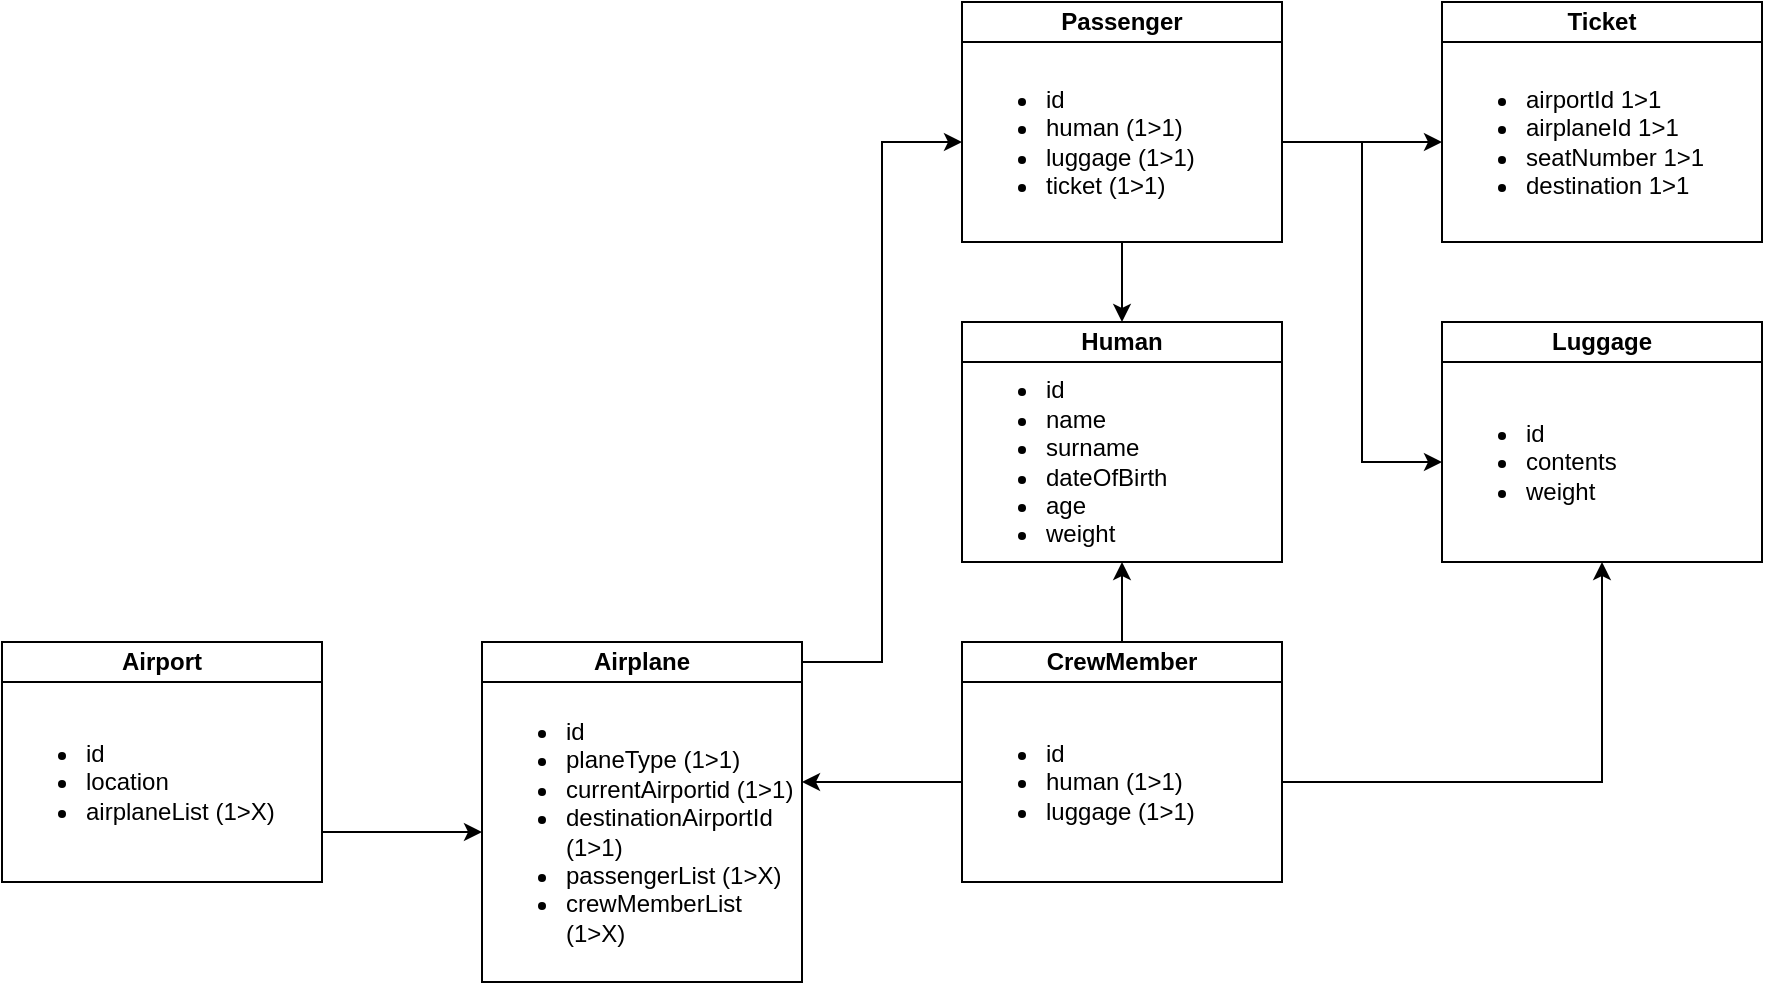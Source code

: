<mxfile version="20.8.16" type="device"><diagram name="Page-1" id="dkKZ1IgKdeR3M4xyxDpJ"><mxGraphModel dx="1607" dy="577" grid="1" gridSize="10" guides="1" tooltips="1" connect="1" arrows="1" fold="1" page="1" pageScale="1" pageWidth="850" pageHeight="1100" math="0" shadow="0"><root><mxCell id="0"/><mxCell id="1" parent="0"/><mxCell id="_z5yN-5cEGa1jMbI3V1C-4" value="" style="group" vertex="1" connectable="0" parent="1"><mxGeometry x="240" y="280" width="160" height="120" as="geometry"/></mxCell><mxCell id="_z5yN-5cEGa1jMbI3V1C-2" value="&lt;ul&gt;&lt;li style=&quot;&quot;&gt;id&lt;/li&gt;&lt;li style=&quot;&quot;&gt;human (1&amp;gt;1)&lt;/li&gt;&lt;li style=&quot;&quot;&gt;luggage (1&amp;gt;1)&lt;/li&gt;&lt;li style=&quot;&quot;&gt;ticket (1&amp;gt;1)&lt;/li&gt;&lt;/ul&gt;&lt;div style=&quot;&quot;&gt;&lt;/div&gt;" style="rounded=0;whiteSpace=wrap;html=1;align=left;" vertex="1" parent="_z5yN-5cEGa1jMbI3V1C-4"><mxGeometry y="20" width="160" height="100" as="geometry"/></mxCell><mxCell id="_z5yN-5cEGa1jMbI3V1C-3" value="Passenger" style="rounded=0;whiteSpace=wrap;html=1;fontStyle=1" vertex="1" parent="_z5yN-5cEGa1jMbI3V1C-4"><mxGeometry width="160" height="20" as="geometry"/></mxCell><mxCell id="_z5yN-5cEGa1jMbI3V1C-5" value="" style="group" vertex="1" connectable="0" parent="1"><mxGeometry x="240" y="440" width="160" height="120" as="geometry"/></mxCell><mxCell id="_z5yN-5cEGa1jMbI3V1C-6" value="&lt;ul&gt;&lt;li style=&quot;&quot;&gt;id&lt;/li&gt;&lt;li style=&quot;&quot;&gt;name&lt;/li&gt;&lt;li style=&quot;&quot;&gt;surname&lt;/li&gt;&lt;li style=&quot;&quot;&gt;dateOfBirth&lt;/li&gt;&lt;li style=&quot;&quot;&gt;age&lt;/li&gt;&lt;li style=&quot;&quot;&gt;weight&lt;/li&gt;&lt;/ul&gt;&lt;div style=&quot;&quot;&gt;&lt;/div&gt;" style="rounded=0;whiteSpace=wrap;html=1;align=left;" vertex="1" parent="_z5yN-5cEGa1jMbI3V1C-5"><mxGeometry y="20" width="160" height="100" as="geometry"/></mxCell><mxCell id="_z5yN-5cEGa1jMbI3V1C-7" value="Human" style="rounded=0;whiteSpace=wrap;html=1;fontStyle=1" vertex="1" parent="_z5yN-5cEGa1jMbI3V1C-5"><mxGeometry width="160" height="20" as="geometry"/></mxCell><mxCell id="_z5yN-5cEGa1jMbI3V1C-8" value="" style="group" vertex="1" connectable="0" parent="1"><mxGeometry x="480" y="440" width="160" height="120" as="geometry"/></mxCell><mxCell id="_z5yN-5cEGa1jMbI3V1C-9" value="&lt;ul&gt;&lt;li style=&quot;&quot;&gt;id&lt;/li&gt;&lt;li style=&quot;&quot;&gt;contents&lt;/li&gt;&lt;li style=&quot;&quot;&gt;weight&lt;/li&gt;&lt;/ul&gt;&lt;div style=&quot;&quot;&gt;&lt;/div&gt;" style="rounded=0;whiteSpace=wrap;html=1;align=left;" vertex="1" parent="_z5yN-5cEGa1jMbI3V1C-8"><mxGeometry y="20" width="160" height="100" as="geometry"/></mxCell><mxCell id="_z5yN-5cEGa1jMbI3V1C-10" value="Luggage" style="rounded=0;whiteSpace=wrap;html=1;fontStyle=1" vertex="1" parent="_z5yN-5cEGa1jMbI3V1C-8"><mxGeometry width="160" height="20" as="geometry"/></mxCell><mxCell id="_z5yN-5cEGa1jMbI3V1C-12" value="" style="group" vertex="1" connectable="0" parent="1"><mxGeometry x="240" y="600" width="160" height="120" as="geometry"/></mxCell><mxCell id="_z5yN-5cEGa1jMbI3V1C-13" value="&lt;ul&gt;&lt;li style=&quot;&quot;&gt;id&lt;/li&gt;&lt;li style=&quot;&quot;&gt;human (1&amp;gt;1)&lt;/li&gt;&lt;li style=&quot;&quot;&gt;luggage (1&amp;gt;1)&lt;/li&gt;&lt;/ul&gt;&lt;div style=&quot;&quot;&gt;&lt;/div&gt;" style="rounded=0;whiteSpace=wrap;html=1;align=left;" vertex="1" parent="_z5yN-5cEGa1jMbI3V1C-12"><mxGeometry y="20" width="160" height="100" as="geometry"/></mxCell><mxCell id="_z5yN-5cEGa1jMbI3V1C-14" value="CrewMember" style="rounded=0;whiteSpace=wrap;html=1;fontStyle=1" vertex="1" parent="_z5yN-5cEGa1jMbI3V1C-12"><mxGeometry width="160" height="20" as="geometry"/></mxCell><mxCell id="_z5yN-5cEGa1jMbI3V1C-15" value="" style="edgeStyle=orthogonalEdgeStyle;rounded=0;orthogonalLoop=1;jettySize=auto;html=1;" edge="1" parent="1" source="_z5yN-5cEGa1jMbI3V1C-2" target="_z5yN-5cEGa1jMbI3V1C-7"><mxGeometry relative="1" as="geometry"/></mxCell><mxCell id="_z5yN-5cEGa1jMbI3V1C-16" style="edgeStyle=orthogonalEdgeStyle;rounded=0;orthogonalLoop=1;jettySize=auto;html=1;entryX=0;entryY=0.5;entryDx=0;entryDy=0;" edge="1" parent="1" source="_z5yN-5cEGa1jMbI3V1C-2" target="_z5yN-5cEGa1jMbI3V1C-9"><mxGeometry relative="1" as="geometry"/></mxCell><mxCell id="_z5yN-5cEGa1jMbI3V1C-18" style="edgeStyle=orthogonalEdgeStyle;rounded=0;orthogonalLoop=1;jettySize=auto;html=1;" edge="1" parent="1" source="_z5yN-5cEGa1jMbI3V1C-14" target="_z5yN-5cEGa1jMbI3V1C-6"><mxGeometry relative="1" as="geometry"/></mxCell><mxCell id="_z5yN-5cEGa1jMbI3V1C-19" style="edgeStyle=orthogonalEdgeStyle;rounded=0;orthogonalLoop=1;jettySize=auto;html=1;entryX=0.5;entryY=1;entryDx=0;entryDy=0;" edge="1" parent="1" source="_z5yN-5cEGa1jMbI3V1C-13" target="_z5yN-5cEGa1jMbI3V1C-9"><mxGeometry relative="1" as="geometry"><Array as="points"><mxPoint x="560" y="670"/></Array></mxGeometry></mxCell><mxCell id="_z5yN-5cEGa1jMbI3V1C-20" value="" style="group" vertex="1" connectable="0" parent="1"><mxGeometry x="480" y="280" width="160" height="120" as="geometry"/></mxCell><mxCell id="_z5yN-5cEGa1jMbI3V1C-21" value="&lt;ul&gt;&lt;li style=&quot;&quot;&gt;airportId 1&amp;gt;1&lt;/li&gt;&lt;li style=&quot;&quot;&gt;airplaneId 1&amp;gt;1&lt;/li&gt;&lt;li style=&quot;&quot;&gt;seatNumber 1&amp;gt;1&lt;/li&gt;&lt;li style=&quot;&quot;&gt;destination 1&amp;gt;1&lt;/li&gt;&lt;/ul&gt;&lt;div style=&quot;&quot;&gt;&lt;/div&gt;" style="rounded=0;whiteSpace=wrap;html=1;align=left;" vertex="1" parent="_z5yN-5cEGa1jMbI3V1C-20"><mxGeometry y="20" width="160" height="100" as="geometry"/></mxCell><mxCell id="_z5yN-5cEGa1jMbI3V1C-22" value="Ticket" style="rounded=0;whiteSpace=wrap;html=1;fontStyle=1" vertex="1" parent="_z5yN-5cEGa1jMbI3V1C-20"><mxGeometry width="160" height="20" as="geometry"/></mxCell><mxCell id="_z5yN-5cEGa1jMbI3V1C-29" value="" style="edgeStyle=orthogonalEdgeStyle;rounded=0;orthogonalLoop=1;jettySize=auto;html=1;" edge="1" parent="1" source="_z5yN-5cEGa1jMbI3V1C-13" target="_z5yN-5cEGa1jMbI3V1C-27"><mxGeometry relative="1" as="geometry"><Array as="points"><mxPoint x="180" y="670"/><mxPoint x="180" y="670"/></Array></mxGeometry></mxCell><mxCell id="_z5yN-5cEGa1jMbI3V1C-33" value="" style="group" vertex="1" connectable="0" parent="1"><mxGeometry x="-240" y="600" width="160" height="120" as="geometry"/></mxCell><mxCell id="_z5yN-5cEGa1jMbI3V1C-34" value="&lt;ul&gt;&lt;li style=&quot;&quot;&gt;id&lt;/li&gt;&lt;li style=&quot;&quot;&gt;location&lt;/li&gt;&lt;li style=&quot;&quot;&gt;airplaneList (1&amp;gt;X)&lt;/li&gt;&lt;/ul&gt;&lt;div style=&quot;&quot;&gt;&lt;/div&gt;" style="rounded=0;whiteSpace=wrap;html=1;align=left;" vertex="1" parent="_z5yN-5cEGa1jMbI3V1C-33"><mxGeometry y="20" width="160" height="100" as="geometry"/></mxCell><mxCell id="_z5yN-5cEGa1jMbI3V1C-35" value="Airport" style="rounded=0;whiteSpace=wrap;html=1;fontStyle=1" vertex="1" parent="_z5yN-5cEGa1jMbI3V1C-33"><mxGeometry width="160" height="20" as="geometry"/></mxCell><mxCell id="_z5yN-5cEGa1jMbI3V1C-40" style="edgeStyle=orthogonalEdgeStyle;rounded=0;orthogonalLoop=1;jettySize=auto;html=1;entryX=0;entryY=0.5;entryDx=0;entryDy=0;" edge="1" parent="1" source="_z5yN-5cEGa1jMbI3V1C-28" target="_z5yN-5cEGa1jMbI3V1C-2"><mxGeometry relative="1" as="geometry"/></mxCell><mxCell id="_z5yN-5cEGa1jMbI3V1C-41" style="edgeStyle=orthogonalEdgeStyle;rounded=0;orthogonalLoop=1;jettySize=auto;html=1;entryX=0;entryY=0.5;entryDx=0;entryDy=0;" edge="1" parent="1" source="_z5yN-5cEGa1jMbI3V1C-2" target="_z5yN-5cEGa1jMbI3V1C-21"><mxGeometry relative="1" as="geometry"/></mxCell><mxCell id="_z5yN-5cEGa1jMbI3V1C-44" value="" style="group" vertex="1" connectable="0" parent="1"><mxGeometry y="600" width="160" height="170" as="geometry"/></mxCell><mxCell id="_z5yN-5cEGa1jMbI3V1C-27" value="&lt;ul&gt;&lt;li style=&quot;&quot;&gt;id&lt;/li&gt;&lt;li style=&quot;&quot;&gt;planeType (1&amp;gt;1)&lt;/li&gt;&lt;li style=&quot;&quot;&gt;currentAirportid (1&amp;gt;1)&lt;/li&gt;&lt;li style=&quot;&quot;&gt;destinationAirportId (1&amp;gt;1)&lt;/li&gt;&lt;li style=&quot;&quot;&gt;passengerList (1&amp;gt;X)&lt;/li&gt;&lt;li style=&quot;&quot;&gt;crewMemberList (1&amp;gt;X)&lt;/li&gt;&lt;/ul&gt;&lt;div style=&quot;&quot;&gt;&lt;/div&gt;" style="rounded=0;whiteSpace=wrap;html=1;align=left;" vertex="1" parent="_z5yN-5cEGa1jMbI3V1C-44"><mxGeometry y="20" width="160" height="150" as="geometry"/></mxCell><mxCell id="_z5yN-5cEGa1jMbI3V1C-28" value="Airplane" style="rounded=0;whiteSpace=wrap;html=1;fontStyle=1" vertex="1" parent="_z5yN-5cEGa1jMbI3V1C-44"><mxGeometry width="160" height="20" as="geometry"/></mxCell><mxCell id="_z5yN-5cEGa1jMbI3V1C-47" style="edgeStyle=orthogonalEdgeStyle;rounded=0;orthogonalLoop=1;jettySize=auto;html=1;entryX=0;entryY=0.5;entryDx=0;entryDy=0;" edge="1" parent="1" source="_z5yN-5cEGa1jMbI3V1C-34" target="_z5yN-5cEGa1jMbI3V1C-27"><mxGeometry relative="1" as="geometry"><Array as="points"><mxPoint x="-60" y="695"/><mxPoint x="-60" y="695"/></Array></mxGeometry></mxCell></root></mxGraphModel></diagram></mxfile>